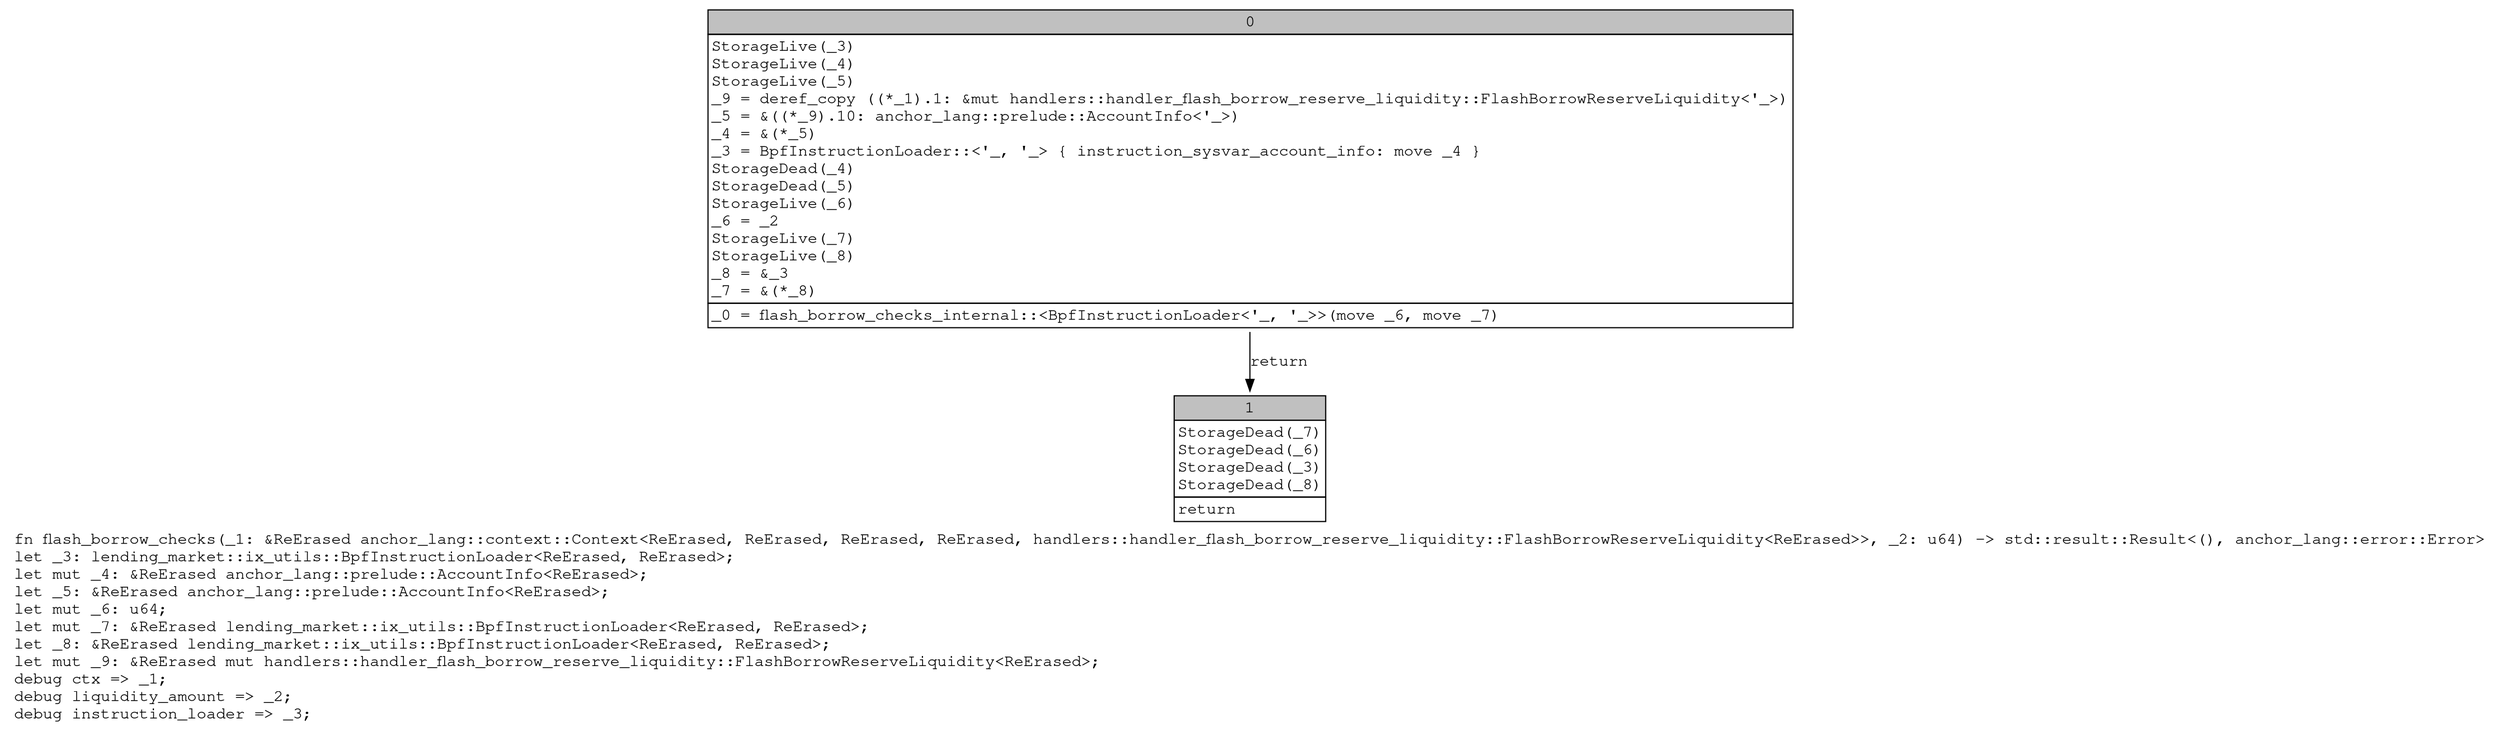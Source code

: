 digraph Mir_0_1102 {
    graph [fontname="Courier, monospace"];
    node [fontname="Courier, monospace"];
    edge [fontname="Courier, monospace"];
    label=<fn flash_borrow_checks(_1: &amp;ReErased anchor_lang::context::Context&lt;ReErased, ReErased, ReErased, ReErased, handlers::handler_flash_borrow_reserve_liquidity::FlashBorrowReserveLiquidity&lt;ReErased&gt;&gt;, _2: u64) -&gt; std::result::Result&lt;(), anchor_lang::error::Error&gt;<br align="left"/>let _3: lending_market::ix_utils::BpfInstructionLoader&lt;ReErased, ReErased&gt;;<br align="left"/>let mut _4: &amp;ReErased anchor_lang::prelude::AccountInfo&lt;ReErased&gt;;<br align="left"/>let _5: &amp;ReErased anchor_lang::prelude::AccountInfo&lt;ReErased&gt;;<br align="left"/>let mut _6: u64;<br align="left"/>let mut _7: &amp;ReErased lending_market::ix_utils::BpfInstructionLoader&lt;ReErased, ReErased&gt;;<br align="left"/>let _8: &amp;ReErased lending_market::ix_utils::BpfInstructionLoader&lt;ReErased, ReErased&gt;;<br align="left"/>let mut _9: &amp;ReErased mut handlers::handler_flash_borrow_reserve_liquidity::FlashBorrowReserveLiquidity&lt;ReErased&gt;;<br align="left"/>debug ctx =&gt; _1;<br align="left"/>debug liquidity_amount =&gt; _2;<br align="left"/>debug instruction_loader =&gt; _3;<br align="left"/>>;
    bb0__0_1102 [shape="none", label=<<table border="0" cellborder="1" cellspacing="0"><tr><td bgcolor="gray" align="center" colspan="1">0</td></tr><tr><td align="left" balign="left">StorageLive(_3)<br/>StorageLive(_4)<br/>StorageLive(_5)<br/>_9 = deref_copy ((*_1).1: &amp;mut handlers::handler_flash_borrow_reserve_liquidity::FlashBorrowReserveLiquidity&lt;'_&gt;)<br/>_5 = &amp;((*_9).10: anchor_lang::prelude::AccountInfo&lt;'_&gt;)<br/>_4 = &amp;(*_5)<br/>_3 = BpfInstructionLoader::&lt;'_, '_&gt; { instruction_sysvar_account_info: move _4 }<br/>StorageDead(_4)<br/>StorageDead(_5)<br/>StorageLive(_6)<br/>_6 = _2<br/>StorageLive(_7)<br/>StorageLive(_8)<br/>_8 = &amp;_3<br/>_7 = &amp;(*_8)<br/></td></tr><tr><td align="left">_0 = flash_borrow_checks_internal::&lt;BpfInstructionLoader&lt;'_, '_&gt;&gt;(move _6, move _7)</td></tr></table>>];
    bb1__0_1102 [shape="none", label=<<table border="0" cellborder="1" cellspacing="0"><tr><td bgcolor="gray" align="center" colspan="1">1</td></tr><tr><td align="left" balign="left">StorageDead(_7)<br/>StorageDead(_6)<br/>StorageDead(_3)<br/>StorageDead(_8)<br/></td></tr><tr><td align="left">return</td></tr></table>>];
    bb0__0_1102 -> bb1__0_1102 [label="return"];
}
